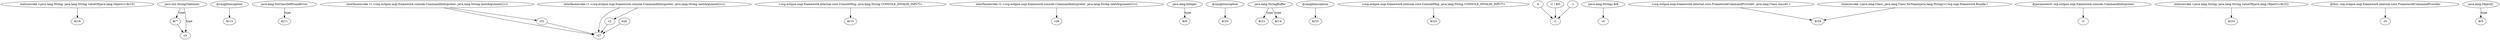 digraph g {
0[label="staticinvoke <java.lang.String: java.lang.String valueOf(java.lang.Object)>($r15)"]
1[label="$r16"]
0->1[label=""]
2[label="java.util.StringTokenizer"]
3[label="$r7"]
2->3[label="type"]
4[label="@caughtexception"]
5[label="$r13"]
4->5[label=""]
6[label="java.lang.NoClassDefFoundError"]
7[label="$r11"]
6->7[label="type"]
8[label="interfaceinvoke r1.<org.eclipse.osgi.framework.console.CommandInterpreter: java.lang.String nextArgument()>()"]
9[label="r27"]
8->9[label=""]
10[label="<org.eclipse.osgi.framework.internal.core.ConsoleMsg: java.lang.String CONSOLE_INVALID_INPUT>"]
11[label="$r15"]
10->11[label=""]
12[label="interfaceinvoke r1.<org.eclipse.osgi.framework.console.CommandInterpreter: java.lang.String nextArgument()>()"]
13[label="r28"]
12->13[label=""]
14[label="java.lang.Integer"]
15[label="$r6"]
14->15[label="type"]
16[label="@caughtexception"]
17[label="$r20"]
16->17[label=""]
18[label="java.lang.StringBuffer"]
19[label="$r21"]
18->19[label="type"]
20[label="r3"]
3->20[label=""]
21[label="@caughtexception"]
22[label="$r10"]
21->22[label=""]
23[label="<org.eclipse.osgi.framework.internal.core.ConsoleMsg: java.lang.String CONSOLE_INVALID_INPUT>"]
24[label="$r22"]
23->24[label=""]
25[label="0"]
26[label="i1"]
25->26[label=""]
27[label="r2"]
27->9[label=""]
28[label="r31"]
8->28[label=""]
29[label="(java.lang.String) $r8"]
30[label="r4"]
29->30[label=""]
31[label="null"]
31->9[label=""]
2->20[label="type"]
32[label="<org.eclipse.osgi.framework.internal.core.FrameworkCommandProvider: java.lang.Class class$1>"]
33[label="$r29"]
32->33[label=""]
34[label="staticinvoke <java.lang.Class: java.lang.Class forName(java.lang.String)>('org.osgi.framework.Bundle')"]
34->33[label=""]
35[label="@parameter0: org.eclipse.osgi.framework.console.CommandInterpreter"]
36[label="r1"]
35->36[label=""]
37[label="staticinvoke <java.lang.String: java.lang.String valueOf(java.lang.Object)>($r22)"]
38[label="$r23"]
37->38[label=""]
39[label="interfaceinvoke r1.<org.eclipse.osgi.framework.console.CommandInterpreter: java.lang.String nextArgument()>()"]
39->9[label=""]
40[label="@this: org.eclipse.osgi.framework.internal.core.FrameworkCommandProvider"]
41[label="r0"]
40->41[label=""]
42[label="i1 | $i0"]
42->26[label=""]
39->27[label=""]
43[label="$r14"]
18->43[label="type"]
28->9[label=""]
44[label="java.lang.Object[]"]
45[label="$r5"]
44->45[label="type"]
46[label="-1"]
46->26[label=""]
}